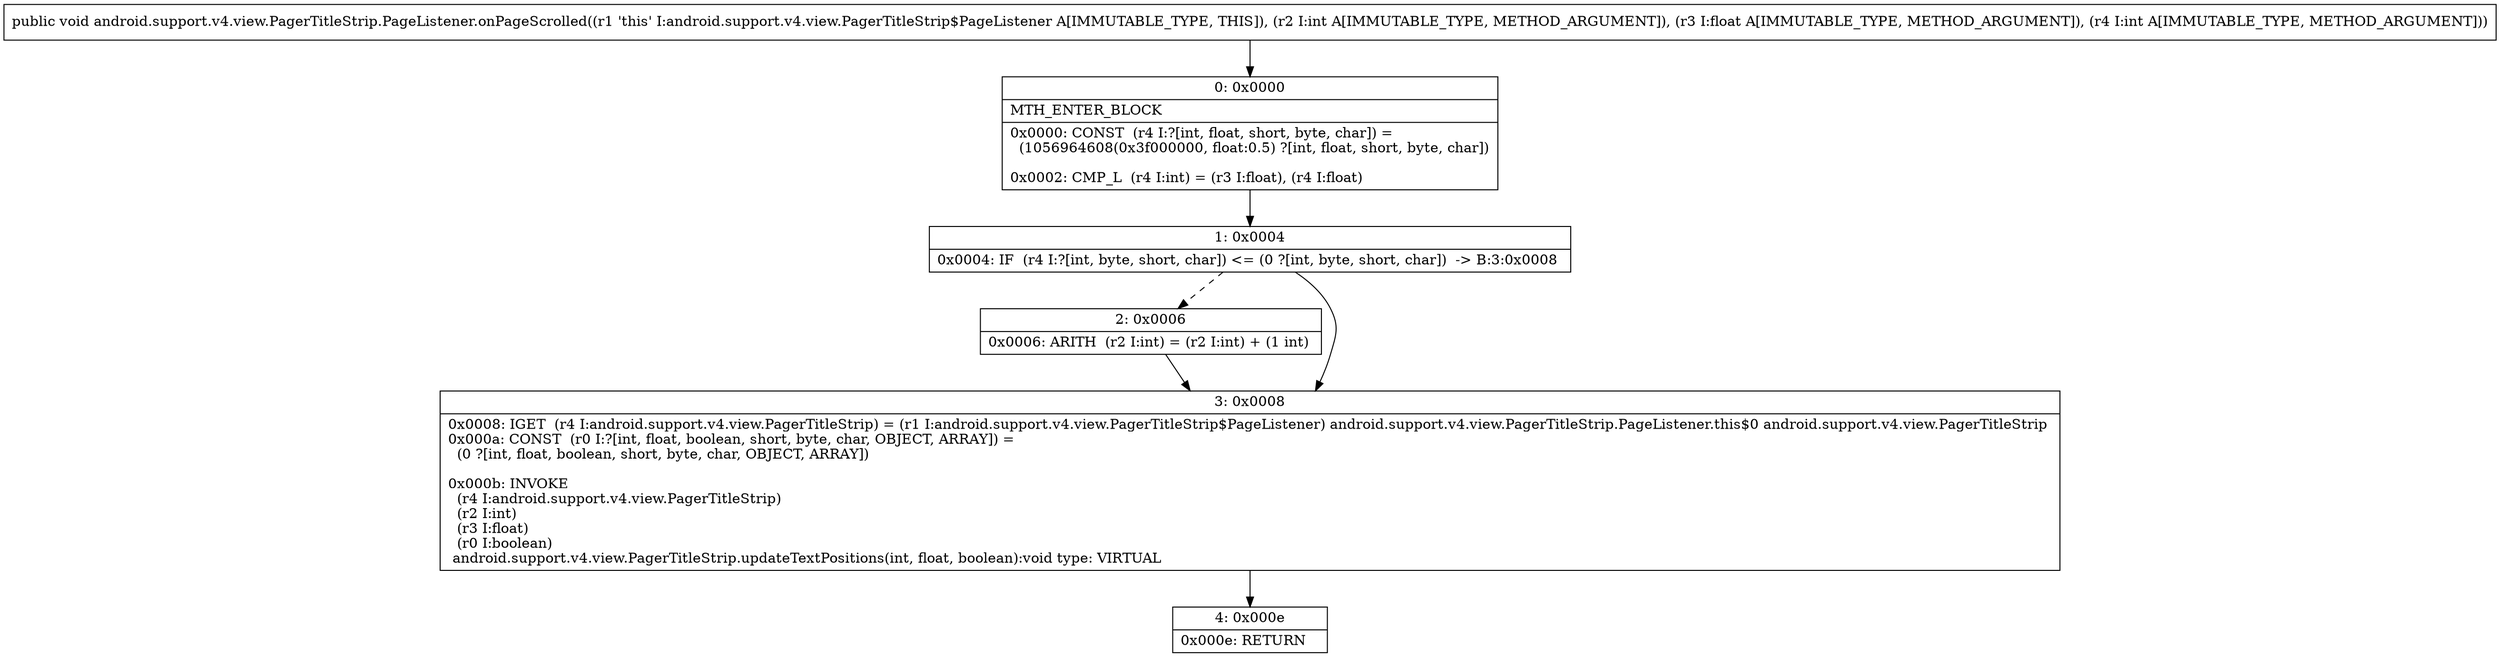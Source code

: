 digraph "CFG forandroid.support.v4.view.PagerTitleStrip.PageListener.onPageScrolled(IFI)V" {
Node_0 [shape=record,label="{0\:\ 0x0000|MTH_ENTER_BLOCK\l|0x0000: CONST  (r4 I:?[int, float, short, byte, char]) = \l  (1056964608(0x3f000000, float:0.5) ?[int, float, short, byte, char])\l \l0x0002: CMP_L  (r4 I:int) = (r3 I:float), (r4 I:float) \l}"];
Node_1 [shape=record,label="{1\:\ 0x0004|0x0004: IF  (r4 I:?[int, byte, short, char]) \<= (0 ?[int, byte, short, char])  \-\> B:3:0x0008 \l}"];
Node_2 [shape=record,label="{2\:\ 0x0006|0x0006: ARITH  (r2 I:int) = (r2 I:int) + (1 int) \l}"];
Node_3 [shape=record,label="{3\:\ 0x0008|0x0008: IGET  (r4 I:android.support.v4.view.PagerTitleStrip) = (r1 I:android.support.v4.view.PagerTitleStrip$PageListener) android.support.v4.view.PagerTitleStrip.PageListener.this$0 android.support.v4.view.PagerTitleStrip \l0x000a: CONST  (r0 I:?[int, float, boolean, short, byte, char, OBJECT, ARRAY]) = \l  (0 ?[int, float, boolean, short, byte, char, OBJECT, ARRAY])\l \l0x000b: INVOKE  \l  (r4 I:android.support.v4.view.PagerTitleStrip)\l  (r2 I:int)\l  (r3 I:float)\l  (r0 I:boolean)\l android.support.v4.view.PagerTitleStrip.updateTextPositions(int, float, boolean):void type: VIRTUAL \l}"];
Node_4 [shape=record,label="{4\:\ 0x000e|0x000e: RETURN   \l}"];
MethodNode[shape=record,label="{public void android.support.v4.view.PagerTitleStrip.PageListener.onPageScrolled((r1 'this' I:android.support.v4.view.PagerTitleStrip$PageListener A[IMMUTABLE_TYPE, THIS]), (r2 I:int A[IMMUTABLE_TYPE, METHOD_ARGUMENT]), (r3 I:float A[IMMUTABLE_TYPE, METHOD_ARGUMENT]), (r4 I:int A[IMMUTABLE_TYPE, METHOD_ARGUMENT])) }"];
MethodNode -> Node_0;
Node_0 -> Node_1;
Node_1 -> Node_2[style=dashed];
Node_1 -> Node_3;
Node_2 -> Node_3;
Node_3 -> Node_4;
}

